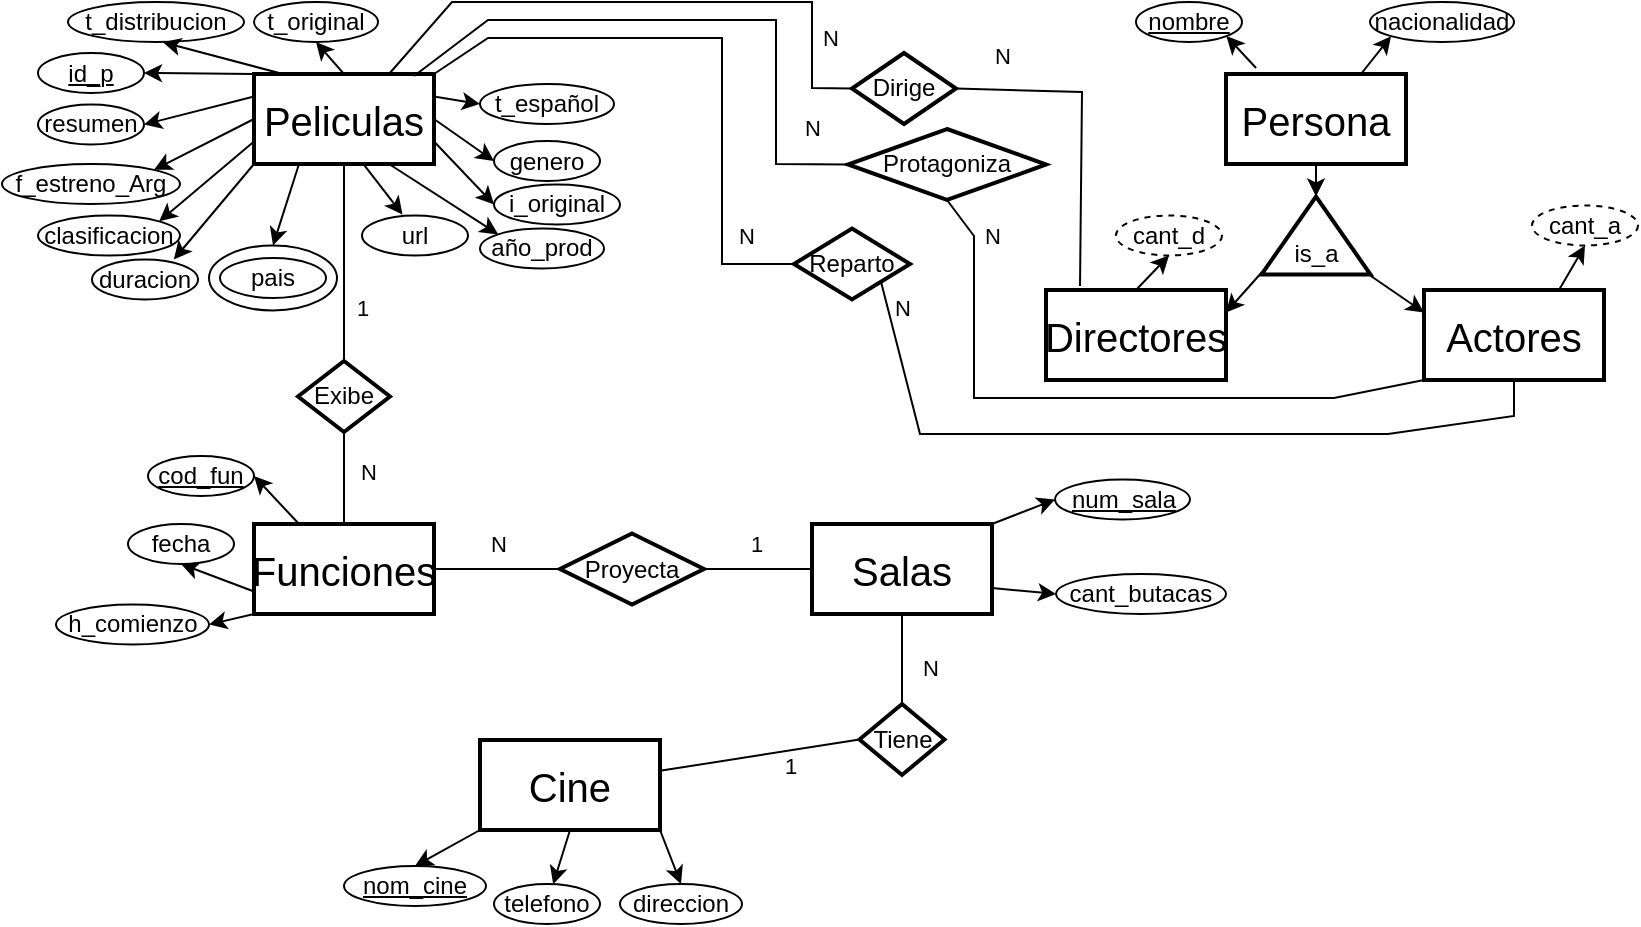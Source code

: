<mxfile version="24.3.1" type="device">
  <diagram id="R2lEEEUBdFMjLlhIrx00" name="Page-1">
    <mxGraphModel dx="1120" dy="1479" grid="1" gridSize="9" guides="1" tooltips="1" connect="1" arrows="1" fold="1" page="1" pageScale="1" pageWidth="850" pageHeight="1100" background="none" math="0" shadow="0" extFonts="Permanent Marker^https://fonts.googleapis.com/css?family=Permanent+Marker">
      <root>
        <mxCell id="0" />
        <mxCell id="1" parent="0" />
        <mxCell id="nJQW16D-HQWV5URqUr7l-24" value="" style="edgeStyle=orthogonalEdgeStyle;rounded=0;orthogonalLoop=1;jettySize=auto;html=1;" parent="1" source="nJQW16D-HQWV5URqUr7l-3" target="nJQW16D-HQWV5URqUr7l-23" edge="1">
          <mxGeometry relative="1" as="geometry" />
        </mxCell>
        <mxCell id="nJQW16D-HQWV5URqUr7l-3" value="&lt;span style=&quot;font-size: 20px;&quot;&gt;Persona&lt;/span&gt;" style="whiteSpace=wrap;html=1;labelBackgroundColor=none;rounded=0;strokeWidth=2;" parent="1" vertex="1">
          <mxGeometry x="612" y="-1053" width="90" height="45" as="geometry" />
        </mxCell>
        <mxCell id="nJQW16D-HQWV5URqUr7l-6" value="&lt;span style=&quot;font-size: 20px;&quot;&gt;Directores&lt;/span&gt;" style="whiteSpace=wrap;html=1;labelBackgroundColor=none;rounded=0;strokeWidth=2;" parent="1" vertex="1">
          <mxGeometry x="522" y="-945" width="90" height="45" as="geometry" />
        </mxCell>
        <mxCell id="nJQW16D-HQWV5URqUr7l-7" value="&lt;font style=&quot;font-size: 20px;&quot;&gt;Actores&lt;/font&gt;" style="whiteSpace=wrap;html=1;labelBackgroundColor=none;rounded=0;strokeWidth=2;" parent="1" vertex="1">
          <mxGeometry x="711" y="-945" width="90" height="45" as="geometry" />
        </mxCell>
        <mxCell id="nJQW16D-HQWV5URqUr7l-30" value="" style="edgeStyle=none;rounded=0;orthogonalLoop=1;jettySize=auto;html=1;entryX=1;entryY=0;entryDx=0;entryDy=0;exitX=0;exitY=0.5;exitDx=0;exitDy=0;" parent="1" source="nJQW16D-HQWV5URqUr7l-8" target="nJQW16D-HQWV5URqUr7l-28" edge="1">
          <mxGeometry relative="1" as="geometry" />
        </mxCell>
        <mxCell id="nJQW16D-HQWV5URqUr7l-8" value="&lt;font style=&quot;font-size: 20px;&quot;&gt;Peliculas&lt;/font&gt;" style="whiteSpace=wrap;html=1;labelBackgroundColor=none;rounded=0;strokeWidth=2;" parent="1" vertex="1">
          <mxGeometry x="126" y="-1053" width="90" height="45" as="geometry" />
        </mxCell>
        <mxCell id="nJQW16D-HQWV5URqUr7l-10" value="&lt;font style=&quot;font-size: 20px;&quot;&gt;Funciones&lt;/font&gt;" style="whiteSpace=wrap;html=1;labelBackgroundColor=none;rounded=0;strokeWidth=2;" parent="1" vertex="1">
          <mxGeometry x="126" y="-828" width="90" height="45" as="geometry" />
        </mxCell>
        <mxCell id="nJQW16D-HQWV5URqUr7l-11" value="&lt;font style=&quot;font-size: 20px;&quot;&gt;Salas&lt;/font&gt;" style="whiteSpace=wrap;html=1;labelBackgroundColor=none;rounded=0;strokeWidth=2;" parent="1" vertex="1">
          <mxGeometry x="405" y="-828" width="90" height="45" as="geometry" />
        </mxCell>
        <mxCell id="nJQW16D-HQWV5URqUr7l-12" value="&lt;font style=&quot;font-size: 20px;&quot;&gt;Cine&lt;/font&gt;" style="whiteSpace=wrap;html=1;labelBackgroundColor=none;rounded=0;strokeWidth=2;" parent="1" vertex="1">
          <mxGeometry x="239" y="-720" width="90" height="45" as="geometry" />
        </mxCell>
        <mxCell id="nJQW16D-HQWV5URqUr7l-18" value="" style="edgeStyle=none;orthogonalLoop=1;jettySize=auto;html=1;rounded=0;entryX=1;entryY=0.25;entryDx=0;entryDy=0;exitX=0.032;exitY=0.005;exitDx=0;exitDy=0;exitPerimeter=0;" parent="1" source="nJQW16D-HQWV5URqUr7l-23" target="nJQW16D-HQWV5URqUr7l-6" edge="1">
          <mxGeometry width="80" relative="1" as="geometry">
            <mxPoint x="622.159" y="-962.985" as="sourcePoint" />
            <mxPoint x="630" y="-936" as="targetPoint" />
            <Array as="points" />
          </mxGeometry>
        </mxCell>
        <mxCell id="nJQW16D-HQWV5URqUr7l-22" value="" style="edgeStyle=none;orthogonalLoop=1;jettySize=auto;html=1;rounded=0;entryX=0;entryY=0.25;entryDx=0;entryDy=0;exitX=0.006;exitY=0.977;exitDx=0;exitDy=0;exitPerimeter=0;" parent="1" source="nJQW16D-HQWV5URqUr7l-23" target="nJQW16D-HQWV5URqUr7l-7" edge="1">
          <mxGeometry width="80" relative="1" as="geometry">
            <mxPoint x="691.101" y="-961.995" as="sourcePoint" />
            <mxPoint x="621" y="-934" as="targetPoint" />
            <Array as="points" />
          </mxGeometry>
        </mxCell>
        <mxCell id="nJQW16D-HQWV5URqUr7l-23" value="&lt;p style=&quot;line-height: 120%;&quot;&gt;is_a&lt;/p&gt;" style="triangle;whiteSpace=wrap;html=1;labelBackgroundColor=none;rounded=0;strokeWidth=2;align=center;verticalAlign=middle;rotation=-90;labelPosition=center;verticalLabelPosition=middle;textDirection=vertical-rl;spacingTop=0;spacingRight=20;" parent="1" vertex="1">
          <mxGeometry x="637.5" y="-999.5" width="39" height="54.5" as="geometry" />
        </mxCell>
        <mxCell id="nJQW16D-HQWV5URqUr7l-28" value="f_estreno_Arg" style="ellipse;whiteSpace=wrap;html=1;" parent="1" vertex="1">
          <mxGeometry y="-1008" width="89" height="20" as="geometry" />
        </mxCell>
        <mxCell id="nJQW16D-HQWV5URqUr7l-31" value="t_español" style="ellipse;whiteSpace=wrap;html=1;" parent="1" vertex="1">
          <mxGeometry x="239" y="-1048" width="67" height="20" as="geometry" />
        </mxCell>
        <mxCell id="nJQW16D-HQWV5URqUr7l-32" value="t_original" style="ellipse;whiteSpace=wrap;html=1;" parent="1" vertex="1">
          <mxGeometry x="126" y="-1089" width="62" height="20" as="geometry" />
        </mxCell>
        <mxCell id="nJQW16D-HQWV5URqUr7l-33" value="t_distribucion" style="ellipse;whiteSpace=wrap;html=1;" parent="1" vertex="1">
          <mxGeometry x="33" y="-1089" width="88" height="20" as="geometry" />
        </mxCell>
        <mxCell id="nJQW16D-HQWV5URqUr7l-34" value="resumen" style="ellipse;whiteSpace=wrap;html=1;" parent="1" vertex="1">
          <mxGeometry x="18" y="-1037.75" width="53" height="20" as="geometry" />
        </mxCell>
        <mxCell id="nJQW16D-HQWV5URqUr7l-37" value="genero" style="ellipse;whiteSpace=wrap;html=1;" parent="1" vertex="1">
          <mxGeometry x="246" y="-1019.5" width="53" height="20" as="geometry" />
        </mxCell>
        <mxCell id="nJQW16D-HQWV5URqUr7l-38" value="i_original" style="ellipse;whiteSpace=wrap;html=1;" parent="1" vertex="1">
          <mxGeometry x="246" y="-997.75" width="63" height="20" as="geometry" />
        </mxCell>
        <mxCell id="nJQW16D-HQWV5URqUr7l-39" style="edgeStyle=none;rounded=0;orthogonalLoop=1;jettySize=auto;html=1;exitX=0.5;exitY=0;exitDx=0;exitDy=0;" parent="1" source="nJQW16D-HQWV5URqUr7l-34" target="nJQW16D-HQWV5URqUr7l-34" edge="1">
          <mxGeometry relative="1" as="geometry" />
        </mxCell>
        <mxCell id="nJQW16D-HQWV5URqUr7l-40" value="&lt;u&gt;id_p&lt;/u&gt;" style="ellipse;whiteSpace=wrap;html=1;" parent="1" vertex="1">
          <mxGeometry x="18" y="-1063.5" width="53" height="20" as="geometry" />
        </mxCell>
        <mxCell id="nJQW16D-HQWV5URqUr7l-41" value="clasificacion" style="ellipse;whiteSpace=wrap;html=1;" parent="1" vertex="1">
          <mxGeometry x="18" y="-982.25" width="71" height="20" as="geometry" />
        </mxCell>
        <mxCell id="nJQW16D-HQWV5URqUr7l-42" value="año_prod" style="ellipse;whiteSpace=wrap;html=1;" parent="1" vertex="1">
          <mxGeometry x="239" y="-975.75" width="62" height="20" as="geometry" />
        </mxCell>
        <mxCell id="nJQW16D-HQWV5URqUr7l-43" value="url" style="ellipse;whiteSpace=wrap;html=1;" parent="1" vertex="1">
          <mxGeometry x="180" y="-982.25" width="53" height="20" as="geometry" />
        </mxCell>
        <mxCell id="nJQW16D-HQWV5URqUr7l-44" value="duracion" style="ellipse;whiteSpace=wrap;html=1;" parent="1" vertex="1">
          <mxGeometry x="45" y="-960.25" width="53" height="20" as="geometry" />
        </mxCell>
        <mxCell id="nJQW16D-HQWV5URqUr7l-47" value="" style="edgeStyle=none;rounded=0;orthogonalLoop=1;jettySize=auto;html=1;entryX=1;entryY=0.5;entryDx=0;entryDy=0;exitX=0;exitY=0.25;exitDx=0;exitDy=0;" parent="1" source="nJQW16D-HQWV5URqUr7l-8" target="nJQW16D-HQWV5URqUr7l-34" edge="1">
          <mxGeometry relative="1" as="geometry">
            <mxPoint x="135" y="-1062" as="sourcePoint" />
            <mxPoint x="116" y="-1064" as="targetPoint" />
          </mxGeometry>
        </mxCell>
        <mxCell id="nJQW16D-HQWV5URqUr7l-48" value="" style="edgeStyle=none;rounded=0;orthogonalLoop=1;jettySize=auto;html=1;entryX=1;entryY=0.5;entryDx=0;entryDy=0;exitX=0;exitY=0;exitDx=0;exitDy=0;" parent="1" source="nJQW16D-HQWV5URqUr7l-8" target="nJQW16D-HQWV5URqUr7l-40" edge="1">
          <mxGeometry relative="1" as="geometry">
            <mxPoint x="145" y="-1062" as="sourcePoint" />
            <mxPoint x="126" y="-1064" as="targetPoint" />
          </mxGeometry>
        </mxCell>
        <mxCell id="nJQW16D-HQWV5URqUr7l-49" value="" style="edgeStyle=none;rounded=0;orthogonalLoop=1;jettySize=auto;html=1;entryX=1;entryY=0;entryDx=0;entryDy=0;exitX=0;exitY=0.75;exitDx=0;exitDy=0;" parent="1" source="nJQW16D-HQWV5URqUr7l-8" target="nJQW16D-HQWV5URqUr7l-41" edge="1">
          <mxGeometry relative="1" as="geometry">
            <mxPoint x="162" y="-999" as="sourcePoint" />
            <mxPoint x="143" y="-1001" as="targetPoint" />
          </mxGeometry>
        </mxCell>
        <mxCell id="nJQW16D-HQWV5URqUr7l-50" value="" style="edgeStyle=none;rounded=0;orthogonalLoop=1;jettySize=auto;html=1;entryX=0.772;entryY=0;entryDx=0;entryDy=0;exitX=0;exitY=1;exitDx=0;exitDy=0;entryPerimeter=0;" parent="1" source="nJQW16D-HQWV5URqUr7l-8" target="nJQW16D-HQWV5URqUr7l-44" edge="1">
          <mxGeometry relative="1" as="geometry">
            <mxPoint x="171" y="-990" as="sourcePoint" />
            <mxPoint x="152" y="-992" as="targetPoint" />
          </mxGeometry>
        </mxCell>
        <mxCell id="nJQW16D-HQWV5URqUr7l-51" value="" style="edgeStyle=none;rounded=0;orthogonalLoop=1;jettySize=auto;html=1;entryX=0.383;entryY=-0.021;entryDx=0;entryDy=0;exitX=0.604;exitY=0.991;exitDx=0;exitDy=0;exitPerimeter=0;entryPerimeter=0;" parent="1" source="nJQW16D-HQWV5URqUr7l-8" target="nJQW16D-HQWV5URqUr7l-43" edge="1">
          <mxGeometry relative="1" as="geometry">
            <mxPoint x="135" y="-1008" as="sourcePoint" />
            <mxPoint x="161" y="-983" as="targetPoint" />
          </mxGeometry>
        </mxCell>
        <mxCell id="nJQW16D-HQWV5URqUr7l-52" value="" style="edgeStyle=none;rounded=0;orthogonalLoop=1;jettySize=auto;html=1;exitX=0.75;exitY=1;exitDx=0;exitDy=0;entryX=0;entryY=0;entryDx=0;entryDy=0;" parent="1" source="nJQW16D-HQWV5URqUr7l-8" target="nJQW16D-HQWV5URqUr7l-42" edge="1">
          <mxGeometry relative="1" as="geometry">
            <mxPoint x="189" y="-972" as="sourcePoint" />
            <mxPoint x="198" y="-981" as="targetPoint" />
          </mxGeometry>
        </mxCell>
        <mxCell id="nJQW16D-HQWV5URqUr7l-53" value="" style="edgeStyle=none;rounded=0;orthogonalLoop=1;jettySize=auto;html=1;exitX=1;exitY=0.75;exitDx=0;exitDy=0;entryX=0;entryY=0.5;entryDx=0;entryDy=0;" parent="1" source="nJQW16D-HQWV5URqUr7l-8" target="nJQW16D-HQWV5URqUr7l-38" edge="1">
          <mxGeometry relative="1" as="geometry">
            <mxPoint x="198" y="-963" as="sourcePoint" />
            <mxPoint x="179" y="-965" as="targetPoint" />
          </mxGeometry>
        </mxCell>
        <mxCell id="nJQW16D-HQWV5URqUr7l-54" value="" style="edgeStyle=none;rounded=0;orthogonalLoop=1;jettySize=auto;html=1;exitX=1;exitY=0.5;exitDx=0;exitDy=0;entryX=0;entryY=0.5;entryDx=0;entryDy=0;" parent="1" source="nJQW16D-HQWV5URqUr7l-8" target="nJQW16D-HQWV5URqUr7l-37" edge="1">
          <mxGeometry relative="1" as="geometry">
            <mxPoint x="207" y="-954" as="sourcePoint" />
            <mxPoint x="188" y="-956" as="targetPoint" />
          </mxGeometry>
        </mxCell>
        <mxCell id="nJQW16D-HQWV5URqUr7l-55" value="" style="edgeStyle=none;rounded=0;orthogonalLoop=1;jettySize=auto;html=1;exitX=1;exitY=0.25;exitDx=0;exitDy=0;entryX=0;entryY=0.5;entryDx=0;entryDy=0;" parent="1" source="nJQW16D-HQWV5URqUr7l-8" target="nJQW16D-HQWV5URqUr7l-31" edge="1">
          <mxGeometry relative="1" as="geometry">
            <mxPoint x="216" y="-945" as="sourcePoint" />
            <mxPoint x="197" y="-947" as="targetPoint" />
          </mxGeometry>
        </mxCell>
        <mxCell id="nJQW16D-HQWV5URqUr7l-56" value="" style="edgeStyle=none;rounded=0;orthogonalLoop=1;jettySize=auto;html=1;exitX=0.5;exitY=0;exitDx=0;exitDy=0;entryX=0.5;entryY=1;entryDx=0;entryDy=0;" parent="1" source="nJQW16D-HQWV5URqUr7l-8" target="nJQW16D-HQWV5URqUr7l-32" edge="1">
          <mxGeometry relative="1" as="geometry">
            <mxPoint x="225" y="-936" as="sourcePoint" />
            <mxPoint x="206" y="-938" as="targetPoint" />
          </mxGeometry>
        </mxCell>
        <mxCell id="nJQW16D-HQWV5URqUr7l-57" value="" style="edgeStyle=none;rounded=0;orthogonalLoop=1;jettySize=auto;html=1;exitX=0.145;exitY=-0.008;exitDx=0;exitDy=0;entryX=0.539;entryY=1.005;entryDx=0;entryDy=0;entryPerimeter=0;exitPerimeter=0;" parent="1" source="nJQW16D-HQWV5URqUr7l-8" target="nJQW16D-HQWV5URqUr7l-33" edge="1">
          <mxGeometry relative="1" as="geometry">
            <mxPoint x="234" y="-927" as="sourcePoint" />
            <mxPoint x="215" y="-929" as="targetPoint" />
          </mxGeometry>
        </mxCell>
        <mxCell id="nJQW16D-HQWV5URqUr7l-58" value="&lt;u&gt;nombre&lt;/u&gt;" style="ellipse;whiteSpace=wrap;html=1;" parent="1" vertex="1">
          <mxGeometry x="567" y="-1089" width="53" height="20" as="geometry" />
        </mxCell>
        <mxCell id="nJQW16D-HQWV5URqUr7l-59" value="nacionalidad" style="ellipse;whiteSpace=wrap;html=1;" parent="1" vertex="1">
          <mxGeometry x="684" y="-1089" width="72" height="20" as="geometry" />
        </mxCell>
        <mxCell id="nJQW16D-HQWV5URqUr7l-60" value="" style="edgeStyle=none;rounded=0;orthogonalLoop=1;jettySize=auto;html=1;exitX=0.167;exitY=-0.067;exitDx=0;exitDy=0;entryX=1;entryY=1;entryDx=0;entryDy=0;exitPerimeter=0;" parent="1" source="nJQW16D-HQWV5URqUr7l-3" target="nJQW16D-HQWV5URqUr7l-58" edge="1">
          <mxGeometry relative="1" as="geometry">
            <mxPoint x="531" y="-1062" as="sourcePoint" />
            <mxPoint x="562" y="-1043" as="targetPoint" />
          </mxGeometry>
        </mxCell>
        <mxCell id="nJQW16D-HQWV5URqUr7l-62" value="" style="edgeStyle=none;rounded=0;orthogonalLoop=1;jettySize=auto;html=1;exitX=0.75;exitY=0;exitDx=0;exitDy=0;entryX=0;entryY=1;entryDx=0;entryDy=0;" parent="1" source="nJQW16D-HQWV5URqUr7l-3" target="nJQW16D-HQWV5URqUr7l-59" edge="1">
          <mxGeometry relative="1" as="geometry">
            <mxPoint x="645" y="-1038" as="sourcePoint" />
            <mxPoint x="630" y="-1054" as="targetPoint" />
          </mxGeometry>
        </mxCell>
        <mxCell id="nJQW16D-HQWV5URqUr7l-70" value="Dirige" style="rhombus;whiteSpace=wrap;html=1;labelBackgroundColor=none;rounded=0;strokeWidth=2;" parent="1" vertex="1">
          <mxGeometry x="425" y="-1063.5" width="52" height="35.5" as="geometry" />
        </mxCell>
        <mxCell id="nJQW16D-HQWV5URqUr7l-71" value="Protagoniza" style="rhombus;whiteSpace=wrap;html=1;labelBackgroundColor=none;rounded=0;strokeWidth=2;" parent="1" vertex="1">
          <mxGeometry x="423" y="-1025.5" width="99" height="35.5" as="geometry" />
        </mxCell>
        <mxCell id="nJQW16D-HQWV5URqUr7l-80" value="N" style="edgeStyle=none;orthogonalLoop=1;jettySize=auto;html=1;rounded=0;endArrow=none;endFill=0;entryX=0;entryY=0.5;entryDx=0;entryDy=0;exitX=0.75;exitY=0;exitDx=0;exitDy=0;" parent="1" source="nJQW16D-HQWV5URqUr7l-8" target="nJQW16D-HQWV5URqUr7l-70" edge="1">
          <mxGeometry x="0.691" y="9" width="80" relative="1" as="geometry">
            <mxPoint x="325" y="-1078" as="sourcePoint" />
            <mxPoint x="405" y="-1078" as="targetPoint" />
            <Array as="points">
              <mxPoint x="225" y="-1089" />
              <mxPoint x="306" y="-1089" />
              <mxPoint x="369" y="-1089" />
              <mxPoint x="405" y="-1089" />
              <mxPoint x="405" y="-1046" />
            </Array>
            <mxPoint as="offset" />
          </mxGeometry>
        </mxCell>
        <mxCell id="nJQW16D-HQWV5URqUr7l-81" value="N" style="edgeStyle=none;orthogonalLoop=1;jettySize=auto;html=1;rounded=0;entryX=0;entryY=0.5;entryDx=0;entryDy=0;exitX=0.889;exitY=0.022;exitDx=0;exitDy=0;exitPerimeter=0;endArrow=none;endFill=0;" parent="1" source="nJQW16D-HQWV5URqUr7l-8" target="nJQW16D-HQWV5URqUr7l-71" edge="1">
          <mxGeometry x="0.638" y="18" width="80" relative="1" as="geometry">
            <mxPoint x="315" y="-918" as="sourcePoint" />
            <mxPoint x="395" y="-918" as="targetPoint" />
            <Array as="points">
              <mxPoint x="243" y="-1080" />
              <mxPoint x="333" y="-1080" />
              <mxPoint x="387" y="-1080" />
              <mxPoint x="387" y="-1008" />
            </Array>
            <mxPoint as="offset" />
          </mxGeometry>
        </mxCell>
        <mxCell id="nJQW16D-HQWV5URqUr7l-82" value="Reparto" style="rhombus;whiteSpace=wrap;html=1;labelBackgroundColor=none;rounded=0;strokeWidth=2;" parent="1" vertex="1">
          <mxGeometry x="396" y="-975.75" width="58" height="35.5" as="geometry" />
        </mxCell>
        <mxCell id="nJQW16D-HQWV5URqUr7l-84" value="N" style="edgeStyle=none;orthogonalLoop=1;jettySize=auto;html=1;rounded=0;entryX=0;entryY=0.5;entryDx=0;entryDy=0;exitX=1;exitY=0;exitDx=0;exitDy=0;endArrow=none;endFill=0;" parent="1" source="nJQW16D-HQWV5URqUr7l-8" target="nJQW16D-HQWV5URqUr7l-82" edge="1">
          <mxGeometry x="0.838" y="14" width="80" relative="1" as="geometry">
            <mxPoint x="216" y="-1053" as="sourcePoint" />
            <mxPoint x="422" y="-990" as="targetPoint" />
            <Array as="points">
              <mxPoint x="243" y="-1071" />
              <mxPoint x="360" y="-1071" />
              <mxPoint x="360" y="-958" />
            </Array>
            <mxPoint as="offset" />
          </mxGeometry>
        </mxCell>
        <mxCell id="nJQW16D-HQWV5URqUr7l-89" value="N" style="edgeStyle=none;orthogonalLoop=1;jettySize=auto;html=1;rounded=0;exitX=1;exitY=0.5;exitDx=0;exitDy=0;entryX=0.189;entryY=-0.044;entryDx=0;entryDy=0;endArrow=none;endFill=0;entryPerimeter=0;" parent="1" source="nJQW16D-HQWV5URqUr7l-70" target="nJQW16D-HQWV5URqUr7l-6" edge="1">
          <mxGeometry x="-0.717" y="17" width="80" relative="1" as="geometry">
            <mxPoint x="513" y="-1035" as="sourcePoint" />
            <mxPoint x="620" y="-1017" as="targetPoint" />
            <Array as="points">
              <mxPoint x="540" y="-1044" />
            </Array>
            <mxPoint as="offset" />
          </mxGeometry>
        </mxCell>
        <mxCell id="nJQW16D-HQWV5URqUr7l-90" value="N" style="edgeStyle=none;orthogonalLoop=1;jettySize=auto;html=1;rounded=0;exitX=0.5;exitY=1;exitDx=0;exitDy=0;entryX=0;entryY=1;entryDx=0;entryDy=0;endArrow=none;endFill=0;" parent="1" source="nJQW16D-HQWV5URqUr7l-71" target="nJQW16D-HQWV5URqUr7l-7" edge="1">
          <mxGeometry x="-0.863" y="9" width="80" relative="1" as="geometry">
            <mxPoint x="477" y="-909" as="sourcePoint" />
            <mxPoint x="557" y="-909" as="targetPoint" />
            <Array as="points">
              <mxPoint x="486" y="-972" />
              <mxPoint x="486" y="-891" />
              <mxPoint x="603" y="-891" />
              <mxPoint x="666" y="-891" />
            </Array>
            <mxPoint as="offset" />
          </mxGeometry>
        </mxCell>
        <mxCell id="nJQW16D-HQWV5URqUr7l-91" value="N" style="edgeStyle=none;orthogonalLoop=1;jettySize=auto;html=1;rounded=0;exitX=1;exitY=1;exitDx=0;exitDy=0;entryX=0.5;entryY=1;entryDx=0;entryDy=0;endArrow=none;endFill=0;" parent="1" source="nJQW16D-HQWV5URqUr7l-82" target="nJQW16D-HQWV5URqUr7l-7" edge="1">
          <mxGeometry x="-0.922" y="7" width="80" relative="1" as="geometry">
            <mxPoint x="450" y="-900" as="sourcePoint" />
            <mxPoint x="530" y="-900" as="targetPoint" />
            <Array as="points">
              <mxPoint x="459" y="-873" />
              <mxPoint x="621" y="-873" />
              <mxPoint x="693" y="-873" />
              <mxPoint x="756" y="-882" />
            </Array>
            <mxPoint as="offset" />
          </mxGeometry>
        </mxCell>
        <mxCell id="nJQW16D-HQWV5URqUr7l-92" value="Exibe" style="rhombus;whiteSpace=wrap;html=1;labelBackgroundColor=none;rounded=0;strokeWidth=2;" parent="1" vertex="1">
          <mxGeometry x="148" y="-909.5" width="46" height="35.5" as="geometry" />
        </mxCell>
        <mxCell id="nJQW16D-HQWV5URqUr7l-93" value="1" style="edgeStyle=none;orthogonalLoop=1;jettySize=auto;html=1;rounded=0;exitX=0.5;exitY=1;exitDx=0;exitDy=0;entryX=0.5;entryY=0;entryDx=0;entryDy=0;endArrow=none;endFill=0;" parent="1" source="nJQW16D-HQWV5URqUr7l-8" target="nJQW16D-HQWV5URqUr7l-92" edge="1">
          <mxGeometry x="0.462" y="9" width="80" relative="1" as="geometry">
            <mxPoint x="324" y="-774" as="sourcePoint" />
            <mxPoint x="404" y="-774" as="targetPoint" />
            <Array as="points" />
            <mxPoint as="offset" />
          </mxGeometry>
        </mxCell>
        <mxCell id="nJQW16D-HQWV5URqUr7l-94" value="N" style="edgeStyle=none;orthogonalLoop=1;jettySize=auto;html=1;rounded=0;exitX=0.5;exitY=1;exitDx=0;exitDy=0;entryX=0.5;entryY=0;entryDx=0;entryDy=0;endArrow=none;endFill=0;" parent="1" source="nJQW16D-HQWV5URqUr7l-92" target="nJQW16D-HQWV5URqUr7l-10" edge="1">
          <mxGeometry x="-0.138" y="12" width="80" relative="1" as="geometry">
            <mxPoint x="234" y="-837" as="sourcePoint" />
            <mxPoint x="314" y="-837" as="targetPoint" />
            <Array as="points" />
            <mxPoint as="offset" />
          </mxGeometry>
        </mxCell>
        <mxCell id="nJQW16D-HQWV5URqUr7l-95" value="&lt;u&gt;cod_fun&lt;/u&gt;" style="ellipse;whiteSpace=wrap;html=1;" parent="1" vertex="1">
          <mxGeometry x="73" y="-862" width="53" height="20" as="geometry" />
        </mxCell>
        <mxCell id="nJQW16D-HQWV5URqUr7l-96" value="fecha" style="ellipse;whiteSpace=wrap;html=1;" parent="1" vertex="1">
          <mxGeometry x="63" y="-828" width="53" height="20" as="geometry" />
        </mxCell>
        <mxCell id="nJQW16D-HQWV5URqUr7l-97" value="" style="edgeStyle=none;orthogonalLoop=1;jettySize=auto;html=1;rounded=0;exitX=0.25;exitY=0;exitDx=0;exitDy=0;entryX=1;entryY=0.5;entryDx=0;entryDy=0;" parent="1" source="nJQW16D-HQWV5URqUr7l-10" target="nJQW16D-HQWV5URqUr7l-95" edge="1">
          <mxGeometry width="80" relative="1" as="geometry">
            <mxPoint x="288" y="-810" as="sourcePoint" />
            <mxPoint x="368" y="-810" as="targetPoint" />
            <Array as="points" />
          </mxGeometry>
        </mxCell>
        <mxCell id="nJQW16D-HQWV5URqUr7l-98" value="" style="edgeStyle=none;orthogonalLoop=1;jettySize=auto;html=1;rounded=0;exitX=0;exitY=0.75;exitDx=0;exitDy=0;entryX=0.5;entryY=1;entryDx=0;entryDy=0;" parent="1" source="nJQW16D-HQWV5URqUr7l-10" target="nJQW16D-HQWV5URqUr7l-96" edge="1">
          <mxGeometry width="80" relative="1" as="geometry">
            <mxPoint x="279" y="-828" as="sourcePoint" />
            <mxPoint x="359" y="-828" as="targetPoint" />
            <Array as="points" />
          </mxGeometry>
        </mxCell>
        <mxCell id="nJQW16D-HQWV5URqUr7l-100" value="1" style="edgeStyle=none;rounded=0;orthogonalLoop=1;jettySize=auto;html=1;endArrow=none;endFill=0;entryX=0;entryY=0.5;entryDx=0;entryDy=0;" parent="1" source="nJQW16D-HQWV5URqUr7l-99" target="nJQW16D-HQWV5URqUr7l-11" edge="1">
          <mxGeometry x="-0.029" y="14" relative="1" as="geometry">
            <mxPoint y="1" as="offset" />
            <mxPoint x="382.5" y="-805.5" as="targetPoint" />
          </mxGeometry>
        </mxCell>
        <mxCell id="nJQW16D-HQWV5URqUr7l-101" value="N" style="edgeStyle=none;rounded=0;orthogonalLoop=1;jettySize=auto;html=1;endArrow=none;endFill=0;" parent="1" source="nJQW16D-HQWV5URqUr7l-99" target="nJQW16D-HQWV5URqUr7l-10" edge="1">
          <mxGeometry x="-0.023" y="-13" relative="1" as="geometry">
            <mxPoint as="offset" />
          </mxGeometry>
        </mxCell>
        <mxCell id="nJQW16D-HQWV5URqUr7l-99" value="Proyecta" style="rhombus;whiteSpace=wrap;html=1;labelBackgroundColor=none;rounded=0;strokeWidth=2;" parent="1" vertex="1">
          <mxGeometry x="279" y="-823.25" width="72" height="35.5" as="geometry" />
        </mxCell>
        <mxCell id="nJQW16D-HQWV5URqUr7l-103" value="N" style="edgeStyle=none;rounded=0;orthogonalLoop=1;jettySize=auto;html=1;entryX=0.5;entryY=1;entryDx=0;entryDy=0;endArrow=none;endFill=0;exitX=0.5;exitY=0;exitDx=0;exitDy=0;" parent="1" source="nJQW16D-HQWV5URqUr7l-102" target="nJQW16D-HQWV5URqUr7l-11" edge="1">
          <mxGeometry x="-0.182" y="-14" relative="1" as="geometry">
            <mxPoint as="offset" />
            <mxPoint x="472.005" y="-762.975" as="targetPoint" />
          </mxGeometry>
        </mxCell>
        <mxCell id="nJQW16D-HQWV5URqUr7l-104" value="1" style="edgeStyle=none;rounded=0;orthogonalLoop=1;jettySize=auto;html=1;endArrow=none;endFill=0;exitX=0;exitY=0.5;exitDx=0;exitDy=0;" parent="1" source="nJQW16D-HQWV5URqUr7l-102" target="nJQW16D-HQWV5URqUr7l-12" edge="1">
          <mxGeometry x="-0.309" y="8" relative="1" as="geometry">
            <mxPoint x="-1" as="offset" />
          </mxGeometry>
        </mxCell>
        <mxCell id="nJQW16D-HQWV5URqUr7l-102" value="Tiene" style="rhombus;whiteSpace=wrap;html=1;labelBackgroundColor=none;rounded=0;strokeWidth=2;" parent="1" vertex="1">
          <mxGeometry x="428.75" y="-738" width="42.5" height="35.5" as="geometry" />
        </mxCell>
        <mxCell id="nJQW16D-HQWV5URqUr7l-111" value="&lt;u&gt;nom_cine&lt;/u&gt;" style="ellipse;whiteSpace=wrap;html=1;" parent="1" vertex="1">
          <mxGeometry x="171" y="-657" width="71" height="20" as="geometry" />
        </mxCell>
        <mxCell id="nJQW16D-HQWV5URqUr7l-112" value="direccion" style="ellipse;whiteSpace=wrap;html=1;" parent="1" vertex="1">
          <mxGeometry x="309" y="-648" width="61" height="20" as="geometry" />
        </mxCell>
        <mxCell id="nJQW16D-HQWV5URqUr7l-113" value="telefono" style="ellipse;whiteSpace=wrap;html=1;fillStyle=auto;strokeColor=default;" parent="1" vertex="1">
          <mxGeometry x="246" y="-648" width="53" height="20" as="geometry" />
        </mxCell>
        <mxCell id="nJQW16D-HQWV5URqUr7l-115" value="" style="edgeStyle=none;orthogonalLoop=1;jettySize=auto;html=1;rounded=0;exitX=0;exitY=1;exitDx=0;exitDy=0;entryX=0.5;entryY=0;entryDx=0;entryDy=0;" parent="1" source="nJQW16D-HQWV5URqUr7l-12" target="nJQW16D-HQWV5URqUr7l-111" edge="1">
          <mxGeometry width="80" relative="1" as="geometry">
            <mxPoint x="576" y="-657" as="sourcePoint" />
            <mxPoint x="719" y="-648" as="targetPoint" />
            <Array as="points" />
          </mxGeometry>
        </mxCell>
        <mxCell id="nJQW16D-HQWV5URqUr7l-116" value="" style="edgeStyle=none;orthogonalLoop=1;jettySize=auto;html=1;rounded=0;exitX=0.5;exitY=1;exitDx=0;exitDy=0;" parent="1" source="nJQW16D-HQWV5URqUr7l-12" target="nJQW16D-HQWV5URqUr7l-113" edge="1">
          <mxGeometry width="80" relative="1" as="geometry">
            <mxPoint x="432" y="-603" as="sourcePoint" />
            <mxPoint x="406.608" y="-614.777" as="targetPoint" />
            <Array as="points" />
          </mxGeometry>
        </mxCell>
        <mxCell id="nJQW16D-HQWV5URqUr7l-117" value="" style="edgeStyle=none;orthogonalLoop=1;jettySize=auto;html=1;rounded=0;exitX=1;exitY=1;exitDx=0;exitDy=0;entryX=0.5;entryY=0;entryDx=0;entryDy=0;" parent="1" source="nJQW16D-HQWV5URqUr7l-12" target="nJQW16D-HQWV5URqUr7l-112" edge="1">
          <mxGeometry width="80" relative="1" as="geometry">
            <mxPoint x="549" y="-648" as="sourcePoint" />
            <mxPoint x="375" y="-648" as="targetPoint" />
            <Array as="points" />
          </mxGeometry>
        </mxCell>
        <mxCell id="nJQW16D-HQWV5URqUr7l-124" value="&lt;u&gt;num_sala&lt;/u&gt;" style="ellipse;whiteSpace=wrap;html=1;" parent="1" vertex="1">
          <mxGeometry x="526.5" y="-850.25" width="67.5" height="20" as="geometry" />
        </mxCell>
        <mxCell id="nJQW16D-HQWV5URqUr7l-125" value="cant_butacas" style="ellipse;whiteSpace=wrap;html=1;" parent="1" vertex="1">
          <mxGeometry x="527.04" y="-803" width="84.96" height="20" as="geometry" />
        </mxCell>
        <mxCell id="nJQW16D-HQWV5URqUr7l-126" value="" style="edgeStyle=none;orthogonalLoop=1;jettySize=auto;html=1;rounded=0;exitX=1;exitY=0.25;exitDx=0;exitDy=0;entryX=0;entryY=0.5;entryDx=0;entryDy=0;" parent="1" target="nJQW16D-HQWV5URqUr7l-124" edge="1">
          <mxGeometry width="80" relative="1" as="geometry">
            <mxPoint x="495.0" y="-828" as="sourcePoint" />
            <mxPoint x="723.5" y="-803.25" as="targetPoint" />
            <Array as="points" />
          </mxGeometry>
        </mxCell>
        <mxCell id="nJQW16D-HQWV5URqUr7l-127" value="" style="edgeStyle=none;orthogonalLoop=1;jettySize=auto;html=1;rounded=0;exitX=0.996;exitY=0.617;exitDx=0;exitDy=0;entryX=0;entryY=0.5;entryDx=0;entryDy=0;exitPerimeter=0;" parent="1" target="nJQW16D-HQWV5URqUr7l-125" edge="1">
          <mxGeometry width="80" relative="1" as="geometry">
            <mxPoint x="495.0" y="-796.023" as="sourcePoint" />
            <mxPoint x="688.04" y="-783" as="targetPoint" />
            <Array as="points" />
          </mxGeometry>
        </mxCell>
        <mxCell id="nJQW16D-HQWV5URqUr7l-128" value="cant_d" style="ellipse;whiteSpace=wrap;html=1;dashed=1;" parent="1" vertex="1">
          <mxGeometry x="557" y="-982.25" width="53" height="20" as="geometry" />
        </mxCell>
        <mxCell id="nJQW16D-HQWV5URqUr7l-129" value="cant_a" style="ellipse;whiteSpace=wrap;html=1;dashed=1;" parent="1" vertex="1">
          <mxGeometry x="765" y="-987.25" width="53" height="20" as="geometry" />
        </mxCell>
        <mxCell id="nJQW16D-HQWV5URqUr7l-130" value="" style="edgeStyle=none;orthogonalLoop=1;jettySize=auto;html=1;rounded=0;exitX=0.5;exitY=0;exitDx=0;exitDy=0;entryX=0.5;entryY=1;entryDx=0;entryDy=0;" parent="1" source="nJQW16D-HQWV5URqUr7l-6" target="nJQW16D-HQWV5URqUr7l-128" edge="1">
          <mxGeometry width="80" relative="1" as="geometry">
            <mxPoint x="639" y="-927" as="sourcePoint" />
            <mxPoint x="719" y="-927" as="targetPoint" />
            <Array as="points" />
          </mxGeometry>
        </mxCell>
        <mxCell id="nJQW16D-HQWV5URqUr7l-131" value="" style="edgeStyle=none;orthogonalLoop=1;jettySize=auto;html=1;rounded=0;exitX=0.75;exitY=0;exitDx=0;exitDy=0;entryX=0.5;entryY=1;entryDx=0;entryDy=0;" parent="1" source="nJQW16D-HQWV5URqUr7l-7" target="nJQW16D-HQWV5URqUr7l-129" edge="1">
          <mxGeometry width="80" relative="1" as="geometry">
            <mxPoint x="801" y="-855" as="sourcePoint" />
            <mxPoint x="881" y="-855" as="targetPoint" />
            <Array as="points" />
          </mxGeometry>
        </mxCell>
        <mxCell id="hG9GqMmXp9oZeV3NWWBN-5" value="" style="edgeStyle=none;orthogonalLoop=1;jettySize=auto;html=1;rounded=0;exitX=0.25;exitY=1;exitDx=0;exitDy=0;entryX=0.5;entryY=0;entryDx=0;entryDy=0;" parent="1" source="nJQW16D-HQWV5URqUr7l-8" target="hG9GqMmXp9oZeV3NWWBN-4" edge="1">
          <mxGeometry width="80" relative="1" as="geometry">
            <mxPoint x="252" y="-945" as="sourcePoint" />
            <mxPoint x="332" y="-945" as="targetPoint" />
            <Array as="points" />
          </mxGeometry>
        </mxCell>
        <mxCell id="hG9GqMmXp9oZeV3NWWBN-6" value="h_comienzo" style="ellipse;whiteSpace=wrap;html=1;" parent="1" vertex="1">
          <mxGeometry x="27" y="-787.75" width="76.5" height="20" as="geometry" />
        </mxCell>
        <mxCell id="hG9GqMmXp9oZeV3NWWBN-7" value="" style="edgeStyle=none;orthogonalLoop=1;jettySize=auto;html=1;rounded=0;entryX=1;entryY=0.5;entryDx=0;entryDy=0;exitX=0;exitY=1;exitDx=0;exitDy=0;" parent="1" source="nJQW16D-HQWV5URqUr7l-10" target="hG9GqMmXp9oZeV3NWWBN-6" edge="1">
          <mxGeometry width="80" relative="1" as="geometry">
            <mxPoint x="144" y="-756" as="sourcePoint" />
            <mxPoint x="224" y="-756" as="targetPoint" />
            <Array as="points" />
          </mxGeometry>
        </mxCell>
        <mxCell id="lHMZMmQB0k1qlnQvgj_i-3" value="" style="group" parent="1" vertex="1" connectable="0">
          <mxGeometry x="103.5" y="-967.25" width="64" height="32.5" as="geometry" />
        </mxCell>
        <mxCell id="hG9GqMmXp9oZeV3NWWBN-4" value="" style="ellipse;whiteSpace=wrap;html=1;fillColor=none;" parent="lHMZMmQB0k1qlnQvgj_i-3" vertex="1">
          <mxGeometry width="64" height="32.5" as="geometry" />
        </mxCell>
        <mxCell id="hG9GqMmXp9oZeV3NWWBN-2" value="pais" style="ellipse;whiteSpace=wrap;html=1;" parent="lHMZMmQB0k1qlnQvgj_i-3" vertex="1">
          <mxGeometry x="5.5" y="6.25" width="53" height="20" as="geometry" />
        </mxCell>
      </root>
    </mxGraphModel>
  </diagram>
</mxfile>
